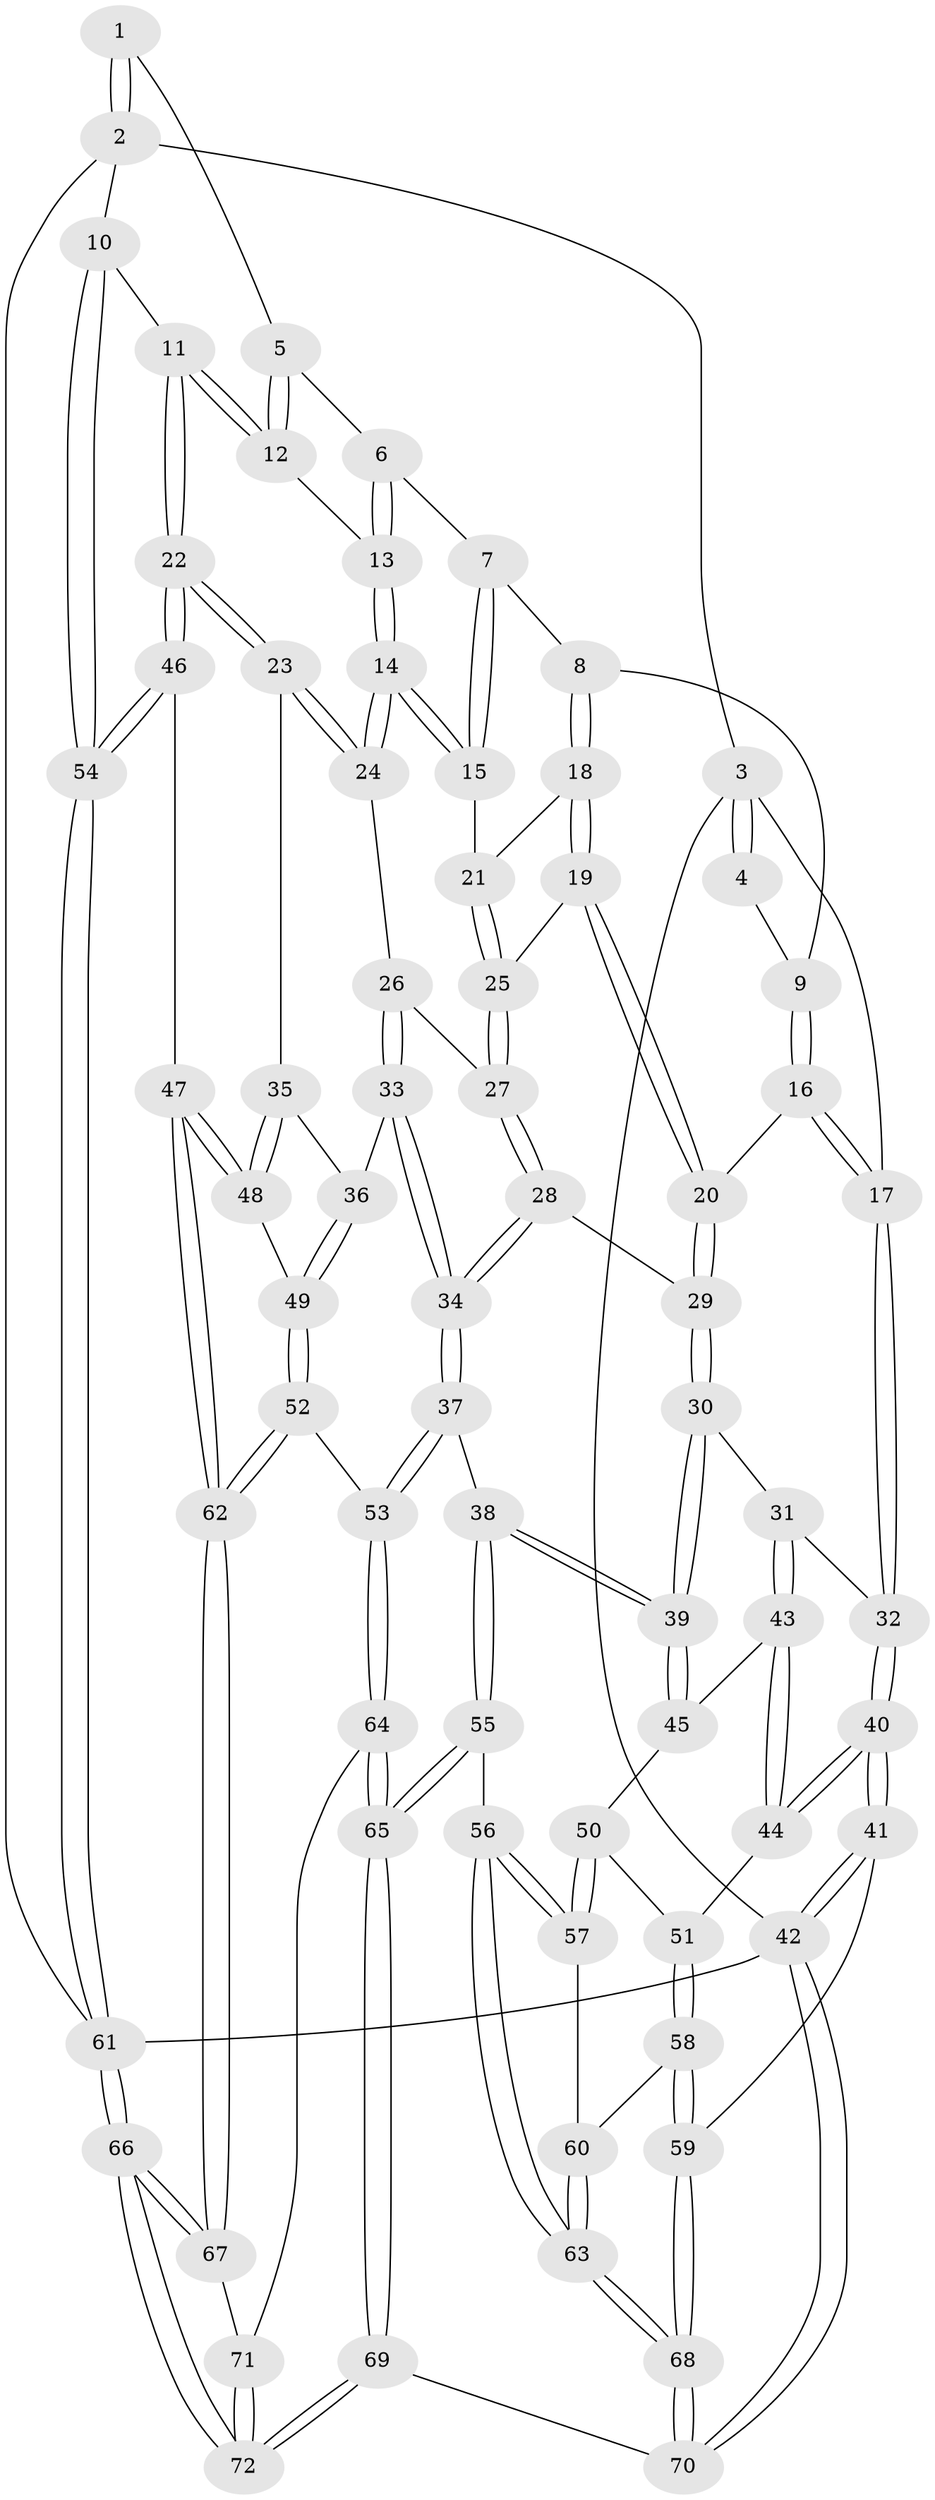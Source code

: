 // coarse degree distribution, {4: 0.4634146341463415, 7: 0.024390243902439025, 5: 0.36585365853658536, 3: 0.04878048780487805, 6: 0.0975609756097561}
// Generated by graph-tools (version 1.1) at 2025/42/03/06/25 10:42:30]
// undirected, 72 vertices, 177 edges
graph export_dot {
graph [start="1"]
  node [color=gray90,style=filled];
  1 [pos="+0.7947544650016775+0"];
  2 [pos="+1+0"];
  3 [pos="+0+0"];
  4 [pos="+0.2246984007857949+0"];
  5 [pos="+0.7277404014663267+0"];
  6 [pos="+0.6454564013667896+0.07614490493724252"];
  7 [pos="+0.5956559466504465+0.11474431401230169"];
  8 [pos="+0.4490765843704054+0.15400496781571482"];
  9 [pos="+0.3946258873213139+0.14586588980054838"];
  10 [pos="+1+0.36981132235070363"];
  11 [pos="+1+0.38198359688247097"];
  12 [pos="+0.86224631389191+0.2981146829310986"];
  13 [pos="+0.7585054359828491+0.28351726477536293"];
  14 [pos="+0.6533762471095317+0.3910988820518004"];
  15 [pos="+0.6042992084437235+0.3471225398609854"];
  16 [pos="+0.23597209740126296+0.2985533608251611"];
  17 [pos="+0+0.16205312917017145"];
  18 [pos="+0.4673079105728795+0.24331224870019527"];
  19 [pos="+0.41289315897046114+0.3807662327824827"];
  20 [pos="+0.27772951099166365+0.3720413476421561"];
  21 [pos="+0.5296596635027878+0.34771421578447587"];
  22 [pos="+0.8495827728429813+0.5330590325490906"];
  23 [pos="+0.7477226857563397+0.5184069501770792"];
  24 [pos="+0.6577080397957216+0.41353566974819134"];
  25 [pos="+0.45803488991720565+0.39861001040625405"];
  26 [pos="+0.5602394670897368+0.4752135604981513"];
  27 [pos="+0.47789564050767636+0.45866843980698496"];
  28 [pos="+0.4535485578347188+0.5057130660102286"];
  29 [pos="+0.2752092443487808+0.48943157140134347"];
  30 [pos="+0.2657017683271644+0.5180854663434153"];
  31 [pos="+0.11910849810514226+0.5428083366726681"];
  32 [pos="+0+0.19176892101906842"];
  33 [pos="+0.5550130698881057+0.5962265387394852"];
  34 [pos="+0.4799221562563325+0.6364315025564629"];
  35 [pos="+0.7046552842034558+0.5575562491399408"];
  36 [pos="+0.5785510560985201+0.5964817157448922"];
  37 [pos="+0.4498790154683961+0.6818418413690926"];
  38 [pos="+0.3197203023791952+0.6507164631586301"];
  39 [pos="+0.29927784193356854+0.6195225933933679"];
  40 [pos="+0+0.6329681988166467"];
  41 [pos="+0+0.8146301441301989"];
  42 [pos="+0+1"];
  43 [pos="+0.10192624893558908+0.5918796240194543"];
  44 [pos="+0.08111440282724461+0.6332479106881307"];
  45 [pos="+0.20189155086752933+0.643286117770093"];
  46 [pos="+0.8496927250571569+0.6937587976494952"];
  47 [pos="+0.8004840168513876+0.7347442648146689"];
  48 [pos="+0.6709879006020013+0.7254556900566944"];
  49 [pos="+0.6641850257265594+0.7292491604161595"];
  50 [pos="+0.13867164366206755+0.6758403253090898"];
  51 [pos="+0.08963770636692661+0.6504629982463326"];
  52 [pos="+0.5788467934534836+0.8150978973986703"];
  53 [pos="+0.5065232584958056+0.8106170277295126"];
  54 [pos="+1+0.9929548153324749"];
  55 [pos="+0.24877719519092797+0.7563768123910058"];
  56 [pos="+0.2264366278219341+0.773117251437685"];
  57 [pos="+0.18137348227767533+0.7517733310385876"];
  58 [pos="+0.06058449503061966+0.7671082372678444"];
  59 [pos="+0.03343383177593296+0.7877509305949986"];
  60 [pos="+0.0793130101763017+0.7668411425078276"];
  61 [pos="+1+1"];
  62 [pos="+0.7625930897568353+0.9713942527553454"];
  63 [pos="+0.20469662306868228+0.8775570818226412"];
  64 [pos="+0.45874825962449917+0.8761725915939501"];
  65 [pos="+0.43937761514597456+0.8970565481992941"];
  66 [pos="+0.9891593960326184+1"];
  67 [pos="+0.7917624255553426+1"];
  68 [pos="+0.19287267875221778+0.9680576122100818"];
  69 [pos="+0.24937919928919858+1"];
  70 [pos="+0.23221421450363866+1"];
  71 [pos="+0.5576991543987795+0.9621306881871637"];
  72 [pos="+0.7359912824909132+1"];
  1 -- 2;
  1 -- 2;
  1 -- 5;
  2 -- 3;
  2 -- 10;
  2 -- 61;
  3 -- 4;
  3 -- 4;
  3 -- 17;
  3 -- 42;
  4 -- 9;
  5 -- 6;
  5 -- 12;
  5 -- 12;
  6 -- 7;
  6 -- 13;
  6 -- 13;
  7 -- 8;
  7 -- 15;
  7 -- 15;
  8 -- 9;
  8 -- 18;
  8 -- 18;
  9 -- 16;
  9 -- 16;
  10 -- 11;
  10 -- 54;
  10 -- 54;
  11 -- 12;
  11 -- 12;
  11 -- 22;
  11 -- 22;
  12 -- 13;
  13 -- 14;
  13 -- 14;
  14 -- 15;
  14 -- 15;
  14 -- 24;
  14 -- 24;
  15 -- 21;
  16 -- 17;
  16 -- 17;
  16 -- 20;
  17 -- 32;
  17 -- 32;
  18 -- 19;
  18 -- 19;
  18 -- 21;
  19 -- 20;
  19 -- 20;
  19 -- 25;
  20 -- 29;
  20 -- 29;
  21 -- 25;
  21 -- 25;
  22 -- 23;
  22 -- 23;
  22 -- 46;
  22 -- 46;
  23 -- 24;
  23 -- 24;
  23 -- 35;
  24 -- 26;
  25 -- 27;
  25 -- 27;
  26 -- 27;
  26 -- 33;
  26 -- 33;
  27 -- 28;
  27 -- 28;
  28 -- 29;
  28 -- 34;
  28 -- 34;
  29 -- 30;
  29 -- 30;
  30 -- 31;
  30 -- 39;
  30 -- 39;
  31 -- 32;
  31 -- 43;
  31 -- 43;
  32 -- 40;
  32 -- 40;
  33 -- 34;
  33 -- 34;
  33 -- 36;
  34 -- 37;
  34 -- 37;
  35 -- 36;
  35 -- 48;
  35 -- 48;
  36 -- 49;
  36 -- 49;
  37 -- 38;
  37 -- 53;
  37 -- 53;
  38 -- 39;
  38 -- 39;
  38 -- 55;
  38 -- 55;
  39 -- 45;
  39 -- 45;
  40 -- 41;
  40 -- 41;
  40 -- 44;
  40 -- 44;
  41 -- 42;
  41 -- 42;
  41 -- 59;
  42 -- 70;
  42 -- 70;
  42 -- 61;
  43 -- 44;
  43 -- 44;
  43 -- 45;
  44 -- 51;
  45 -- 50;
  46 -- 47;
  46 -- 54;
  46 -- 54;
  47 -- 48;
  47 -- 48;
  47 -- 62;
  47 -- 62;
  48 -- 49;
  49 -- 52;
  49 -- 52;
  50 -- 51;
  50 -- 57;
  50 -- 57;
  51 -- 58;
  51 -- 58;
  52 -- 53;
  52 -- 62;
  52 -- 62;
  53 -- 64;
  53 -- 64;
  54 -- 61;
  54 -- 61;
  55 -- 56;
  55 -- 65;
  55 -- 65;
  56 -- 57;
  56 -- 57;
  56 -- 63;
  56 -- 63;
  57 -- 60;
  58 -- 59;
  58 -- 59;
  58 -- 60;
  59 -- 68;
  59 -- 68;
  60 -- 63;
  60 -- 63;
  61 -- 66;
  61 -- 66;
  62 -- 67;
  62 -- 67;
  63 -- 68;
  63 -- 68;
  64 -- 65;
  64 -- 65;
  64 -- 71;
  65 -- 69;
  65 -- 69;
  66 -- 67;
  66 -- 67;
  66 -- 72;
  66 -- 72;
  67 -- 71;
  68 -- 70;
  68 -- 70;
  69 -- 70;
  69 -- 72;
  69 -- 72;
  71 -- 72;
  71 -- 72;
}
